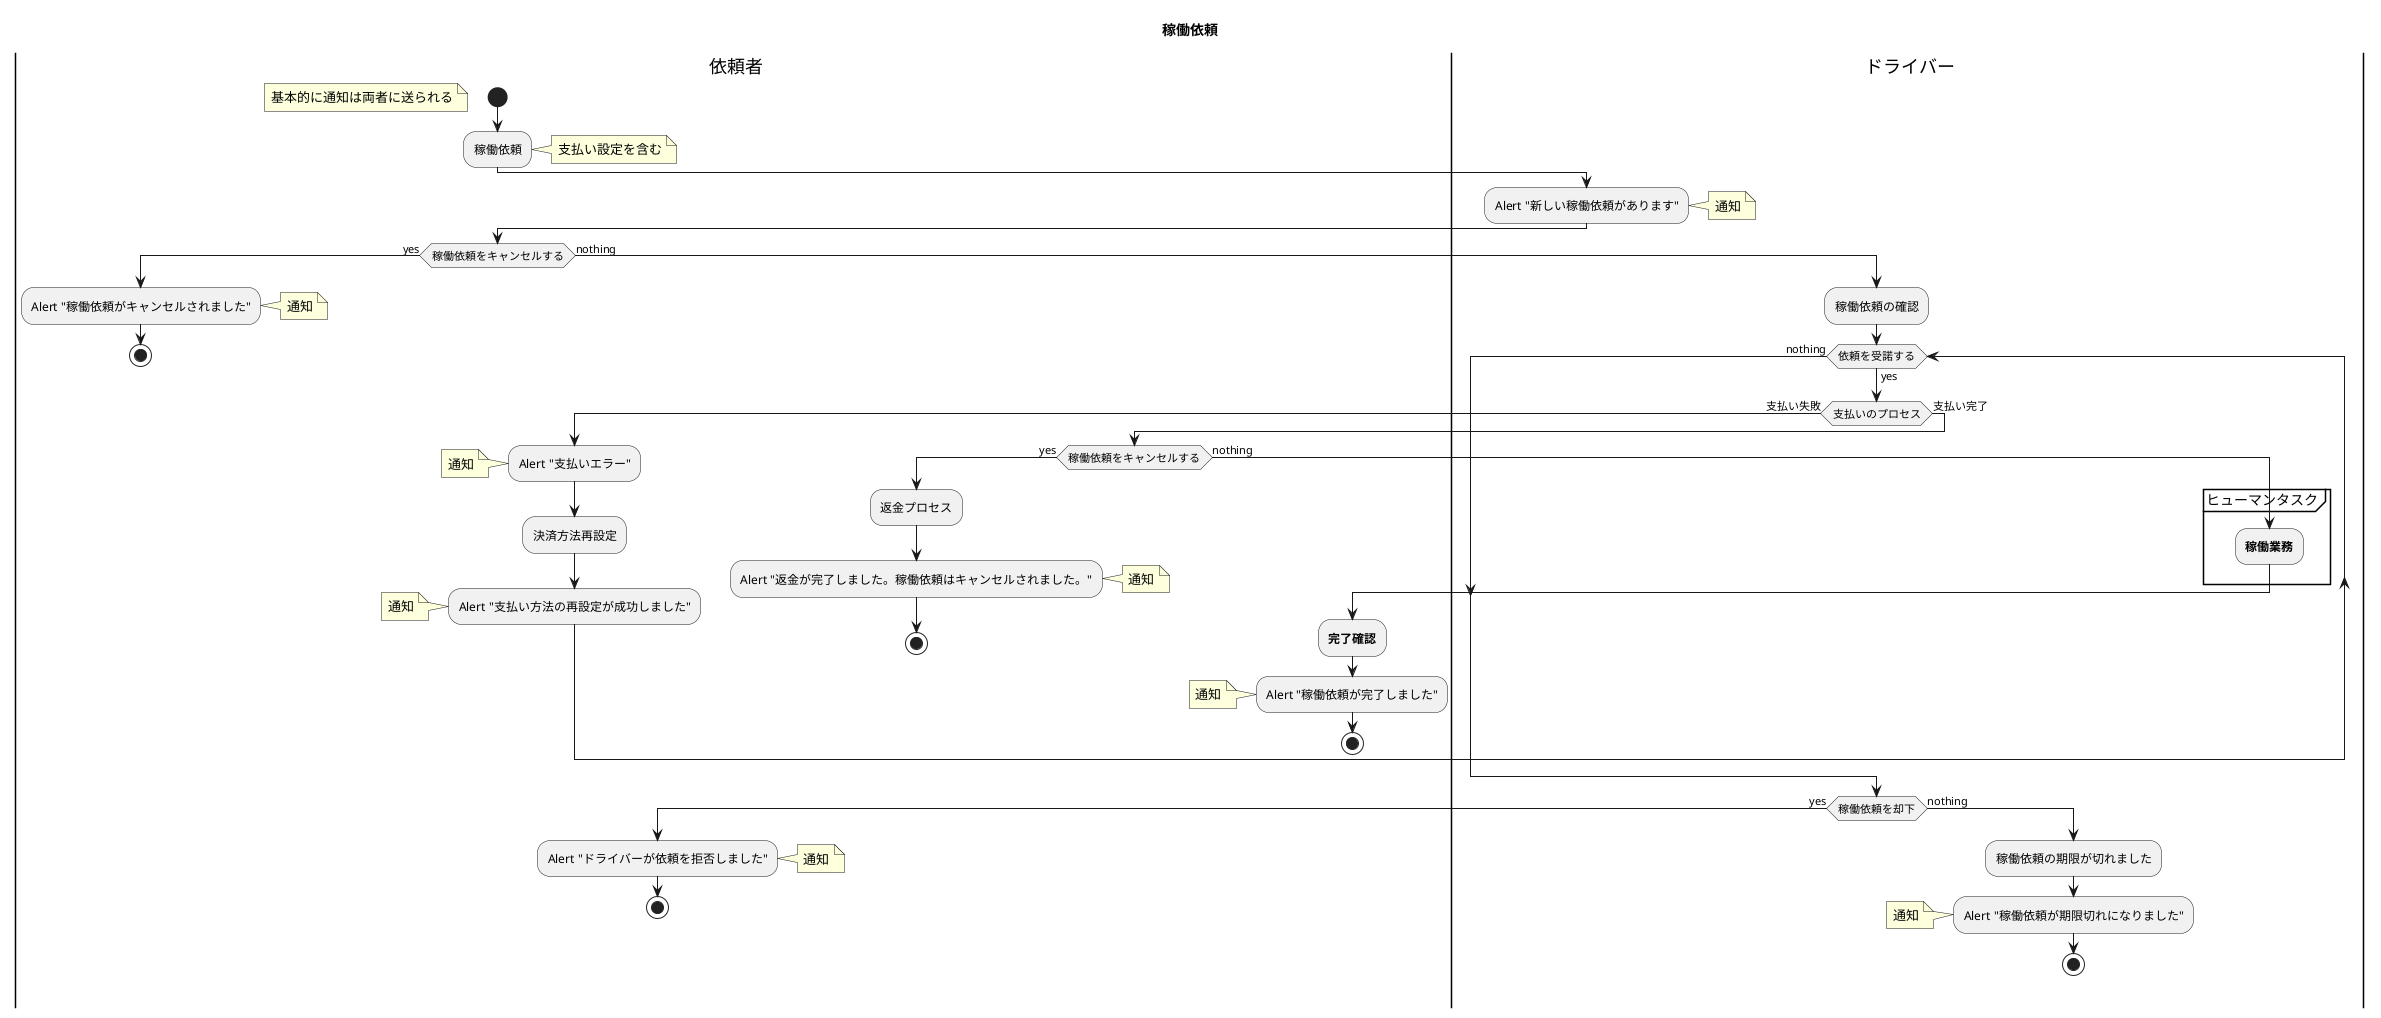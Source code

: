 @startuml
title 稼働依頼
|delivery_office| 依頼者 
|driver| ドライバー

|delivery_office|
start
floating note left: 基本的に通知は両者に送られる
:稼働依頼;
note right: 支払い設定を含む
|driver|
:Alert "新しい稼働依頼があります";
note right: 通知
|delivery_office|
if(稼働依頼をキャンセルする) is (yes) then
  |delivery_office|
  :Alert "稼働依頼がキャンセルされました";
  note right: 通知
  stop
else(nothing)
  |driver|
  :稼働依頼の確認;
  while (依頼を受諾する) is (yes)
    |driver|
    if(支払いのプロセス) is (支払い失敗) then
      |delivery_office|
      :Alert "支払いエラー";
      note left: 通知
      :決済方法再設定;
      :Alert "支払い方法の再設定が成功しました";
      note left: 通知
    else(支払い完了)
      |delivery_office|
      if(稼働依頼をキャンセルする) is (yes) then
        :返金プロセス;
        |delivery_office|
        :Alert "返金が完了しました。稼働依頼はキャンセルされました。";
        note right: 通知
        stop
      else(nothing)
        |driver|
        group ヒューマンタスク
        :**稼働業務**;
        end group
        |delivery_office|
        :**完了確認**;
        :Alert "稼働依頼が完了しました";
        note left: 通知
        stop
      endif
    endif
  endwhile(nothing)
  |driver|
  if(稼働依頼を却下) is(yes) then
    |delivery_office|
    :Alert "ドライバーが依頼を拒否しました";
    note right: 通知
    stop
  else(nothing)
    |driver|
    :稼働依頼の期限が切れました;
    |driver|
    :Alert "稼働依頼が期限切れになりました";
    note left: 通知
    stop
  endif
endif
@enduml